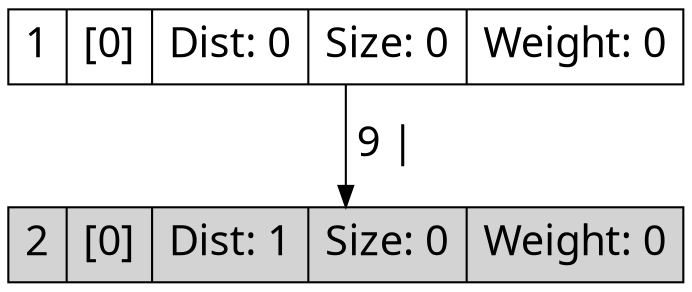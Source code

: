 digraph g{
node[shape=record fontname=Calibri fontsize = 20]
edge[fontname = Calibri fontsize = 20]
0->1[label=" 9 | "]
0[label="1 | [0] | Dist: 0 | Size: 0 | Weight: 0"]
1[label="2 | [0] | Dist: 1 | Size: 0 | Weight: 0"]
1[fillcolor = lightgrey, style=filled]}
digraph g{
node[shape=record fontname=Calibri fontsize = 20]
edge[fontname = Calibri fontsize = 20]
0->1[label=" / | "]
0[label="1 | [0] | Dist: 0 | Size: 0 | Weight: 0"]
1[label="2 | [0] | Dist: 1 | Size: 0 | Weight: 0"]
1->2[label=" a | "]
1[label="2 | [0] | Dist: 1 | Size: 0 | Weight: 0"]
2[label="3 | [0] | Dist: 2 | Size: 0 | Weight: 0"]
2->3[label=" r | "]
2[label="3 | [0] | Dist: 2 | Size: 0 | Weight: 0"]
3[label="4 | [0] | Dist: 3 | Size: 0 | Weight: 0"]
3->4[label=" v | "]
3[label="4 | [0] | Dist: 3 | Size: 0 | Weight: 0"]
4[label="5 | [0] | Dist: 4 | Size: 0 | Weight: 0"]
4->5[label=" a | "]
4[label="5 | [0] | Dist: 4 | Size: 0 | Weight: 0"]
5[label="6 | [0] | Dist: 5 | Size: 0 | Weight: 0"]
5->6[label=" d | "]
5[label="6 | [0] | Dist: 5 | Size: 0 | Weight: 0"]
6[label="7 | [0] | Dist: 6 | Size: 0 | Weight: 0"]
6->7[label=" o | "]
6[label="7 | [0] | Dist: 6 | Size: 0 | Weight: 0"]
7[label="8 | [0] | Dist: 7 | Size: 0 | Weight: 0"]
7->8[label=" s | "]
7[label="8 | [0] | Dist: 7 | Size: 0 | Weight: 0"]
8[label="9 | [0] | Dist: 8 | Size: 0 | Weight: 0"]
8->9[label=" / | "]
8[label="9 | [0] | Dist: 8 | Size: 0 | Weight: 0"]
9[label="10 | [0] | Dist: 9 | Size: 0 | Weight: 0"]
9->10[label=" v | "]
9[label="10 | [0] | Dist: 9 | Size: 0 | Weight: 0"]
10[label="11 | [0] | Dist: 10 | Size: 0 | Weight: 0"]
10->11[label=" 1 | "]
10[label="11 | [0] | Dist: 10 | Size: 0 | Weight: 0"]
11[label="12 | [0] | Dist: 11 | Size: 0 | Weight: 0"]
11->12[label=" / | "]
11[label="12 | [0] | Dist: 11 | Size: 0 | Weight: 0"]
12[label="13 | [0] | Dist: 12 | Size: 0 | Weight: 0"]
12->13[label=" c | "]
12[label="13 | [0] | Dist: 12 | Size: 0 | Weight: 0"]
13[label="14 | [0] | Dist: 13 | Size: 0 | Weight: 0"]
13->14[label=" o | "]
13[label="14 | [0] | Dist: 13 | Size: 0 | Weight: 0"]
14[label="15 | [0] | Dist: 14 | Size: 0 | Weight: 0"]
14->15[label=" l | "]
14[label="15 | [0] | Dist: 14 | Size: 0 | Weight: 0"]
15[label="16 | [0] | Dist: 15 | Size: 0 | Weight: 0"]
15->16[label=" l | "]
15[label="16 | [0] | Dist: 15 | Size: 0 | Weight: 0"]
16[label="17 | [0] | Dist: 16 | Size: 0 | Weight: 0"]
16->17[label=" e | "]
16[label="17 | [0] | Dist: 16 | Size: 0 | Weight: 0"]
17[label="18 | [0] | Dist: 17 | Size: 0 | Weight: 0"]
17->18[label=" c | "]
17[label="18 | [0] | Dist: 17 | Size: 0 | Weight: 0"]
18[label="19 | [0] | Dist: 18 | Size: 0 | Weight: 0"]
18->19[label=" t | "]
18[label="19 | [0] | Dist: 18 | Size: 0 | Weight: 0"]
19[label="20 | [0] | Dist: 19 | Size: 0 | Weight: 0"]
19->20[label=" i | "]
19[label="20 | [0] | Dist: 19 | Size: 0 | Weight: 0"]
20[label="21 | [0] | Dist: 20 | Size: 0 | Weight: 0"]
20->21[label=" o | "]
20[label="21 | [0] | Dist: 20 | Size: 0 | Weight: 0"]
21[label="22 | [0] | Dist: 21 | Size: 0 | Weight: 0"]
21->22[label=" n | "]
21[label="22 | [0] | Dist: 21 | Size: 0 | Weight: 0"]
22[label="23 | [0] | Dist: 22 | Size: 0 | Weight: 0"]
22->23[label=" s | "]
22[label="23 | [0] | Dist: 22 | Size: 0 | Weight: 0"]
23[label="24 | [0] | Dist: 23 | Size: 0 | Weight: 0"]
23->24[label=" / | ADD0(c0); "]
23[label="24 | [0] | Dist: 23 | Size: 0 | Weight: 0"]
24[label="25 | [0] | Dist: 24 | Size: 1 | Weight: 0"]
24->25[label=" 0 | INCR(c0); "]
24[label="25 | [0] | Dist: 24 | Size: 1 | Weight: 0"]
25[label="25 | [1] | Dist: 25 | Size: 1 | Weight: 0"]
25->26[label=" 3 | INCR(c0); "]
25[label="25 | [1] | Dist: 25 | Size: 1 | Weight: 0"]
26[label="25 | [2] | Dist: 26 | Size: 1 | Weight: 0"]
26->27[label=" 8 | INCR(c0); "]
26[label="25 | [2] | Dist: 26 | Size: 1 | Weight: 0"]
27[label="25 | [3] | Dist: 27 | Size: 1 | Weight: 0"]
27->28[label=" 3 | INCR(c0); "]
27[label="25 | [3] | Dist: 27 | Size: 1 | Weight: 0"]
28[label="25 | [4] | Dist: 28 | Size: 1 | Weight: 0"]
28->29[label=" 2 | INCR(c0); "]
28[label="25 | [4] | Dist: 28 | Size: 1 | Weight: 0"]
29[label="25 | [5] | Dist: 29 | Size: 1 | Weight: 0"]
29->30[label=" 7 | INCR(c0); "]
29[label="25 | [5] | Dist: 29 | Size: 1 | Weight: 0"]
30[label="25 | [6] | Dist: 30 | Size: 1 | Weight: 0"]
30->31[label=" 9 | INCR(c0); "]
30[label="25 | [6] | Dist: 30 | Size: 1 | Weight: 0"]
31[label="25 | [7] | Dist: 31 | Size: 1 | Weight: 0"]
31->32[label=" 0 | INCR(c0); "]
31[label="25 | [7] | Dist: 31 | Size: 1 | Weight: 0"]
32[label="25 | [8] | Dist: 32 | Size: 1 | Weight: 0"]
32->33[label=" 4 | INCR(c0); "]
32[label="25 | [8] | Dist: 32 | Size: 1 | Weight: 0"]
33[label="25 | [9] | Dist: 33 | Size: 1 | Weight: 0"]
33->34[label=" 5 | INCR(c0); "]
33[label="25 | [9] | Dist: 33 | Size: 1 | Weight: 0"]
34[label="25 | [10] | Dist: 34 | Size: 1 | Weight: 0"]
34->35[label=" 7 | INCR(c0); "]
34[label="25 | [10] | Dist: 34 | Size: 1 | Weight: 0"]
35[label="25 | [11] | Dist: 35 | Size: 1 | Weight: 0"]
35->36[label=" 4 | INCR(c0); "]
35[label="25 | [11] | Dist: 35 | Size: 1 | Weight: 0"]
36[label="25 | [12] | Dist: 36 | Size: 1 | Weight: 0"]
36->37[label=" 2 | INCR(c0); "]
36[label="25 | [12] | Dist: 36 | Size: 1 | Weight: 0"]
37[label="25 | [13] | Dist: 37 | Size: 1 | Weight: 0"]
37->38[label=" 9 | INCR(c0); "]
37[label="25 | [13] | Dist: 37 | Size: 1 | Weight: 0"]
38[label="25 | [14] | Dist: 38 | Size: 1 | Weight: 0"]
38->39[label=" 0 | INCR(c0); "]
38[label="25 | [14] | Dist: 38 | Size: 1 | Weight: 0"]
39[label="25 | [15] | Dist: 39 | Size: 1 | Weight: 0"]
39->40[label=" 9 | INCR(c0); "]
39[label="25 | [15] | Dist: 39 | Size: 1 | Weight: 0"]
40[label="25 | [16] | Dist: 40 | Size: 1 | Weight: 0"]
40->41[label=" 3 | INCR(c0); "]
40[label="25 | [16] | Dist: 40 | Size: 1 | Weight: 0"]
41[label="25 | [17] | Dist: 41 | Size: 1 | Weight: 0"]
41->42[label=" 5 | INCR(c0); "]
41[label="25 | [17] | Dist: 41 | Size: 1 | Weight: 0"]
42[label="25 | [18] | Dist: 42 | Size: 1 | Weight: 0"]
42->43[label=" 6 | INCR(c0); "]
42[label="25 | [18] | Dist: 42 | Size: 1 | Weight: 0"]
43[label="25 | [19] | Dist: 43 | Size: 1 | Weight: 0"]
43->44[label=" 6 | INCR(c0); "]
43[label="25 | [19] | Dist: 43 | Size: 1 | Weight: 0"]
44[label="25 | [20] | Dist: 44 | Size: 1 | Weight: 0"]
44->45[label=" 0 | INCR(c0); "]
44[label="25 | [20] | Dist: 44 | Size: 1 | Weight: 0"]
45[label="25 | [21] | Dist: 45 | Size: 1 | Weight: 0"]
45->46[label=" 7 | INCR(c0); "]
45[label="25 | [21] | Dist: 45 | Size: 1 | Weight: 0"]
46[label="25 | [22] | Dist: 46 | Size: 1 | Weight: 0"]
46->47[label=" 2 | INCR(c0); "]
46[label="25 | [22] | Dist: 46 | Size: 1 | Weight: 0"]
47[label="25 | [23] | Dist: 47 | Size: 1 | Weight: 0"]
47->48[label=" 9 | INCR(c0); "]
47[label="25 | [23] | Dist: 47 | Size: 1 | Weight: 0"]
48[label="25 | [24] | Dist: 48 | Size: 1 | Weight: 0"]
48->49[label=" 2 | INCR(c0); "]
48[label="25 | [24] | Dist: 48 | Size: 1 | Weight: 0"]
49[label="25 | [25] | Dist: 49 | Size: 1 | Weight: 0"]
49->50[label=" 0 | INCR(c0); "]
49[label="25 | [25] | Dist: 49 | Size: 1 | Weight: 0"]
50[label="25 | [26] | Dist: 50 | Size: 1 | Weight: 0"]
50->51[label=" 3 | INCR(c0); "]
50[label="25 | [26] | Dist: 50 | Size: 1 | Weight: 0"]
51[label="25 | [27] | Dist: 51 | Size: 1 | Weight: 0"]
51->52[label=" 8 | INCR(c0); "]
51[label="25 | [27] | Dist: 51 | Size: 1 | Weight: 0"]
52[label="25 | [28] | Dist: 52 | Size: 1 | Weight: 0"]
52->53[label=" 3 | INCR(c0); "]
52[label="25 | [28] | Dist: 52 | Size: 1 | Weight: 0"]
53[label="25 | [29] | Dist: 53 | Size: 1 | Weight: 0"]
53->54[label=" 8 | INCR(c0); "]
53[label="25 | [29] | Dist: 53 | Size: 1 | Weight: 0"]
54[label="25 | [30] | Dist: 54 | Size: 1 | Weight: 0"]
54->55[label=" 0 | INCR(c0); "]
54[label="25 | [30] | Dist: 54 | Size: 1 | Weight: 0"]
55[label="25 | [31] | Dist: 55 | Size: 1 | Weight: 0"]
55->56[label=" 2 | INCR(c0); "]
55[label="25 | [31] | Dist: 55 | Size: 1 | Weight: 0"]
56[label="25 | [32] | Dist: 56 | Size: 1 | Weight: 0"]
56->57[label=" + | EXIT(c0); "]
56[label="25 | [32] | Dist: 56 | Size: 1 | Weight: 0"]
57[label="26 | [0] | Dist: 57 | Size: 0 | Weight: 0"]}
